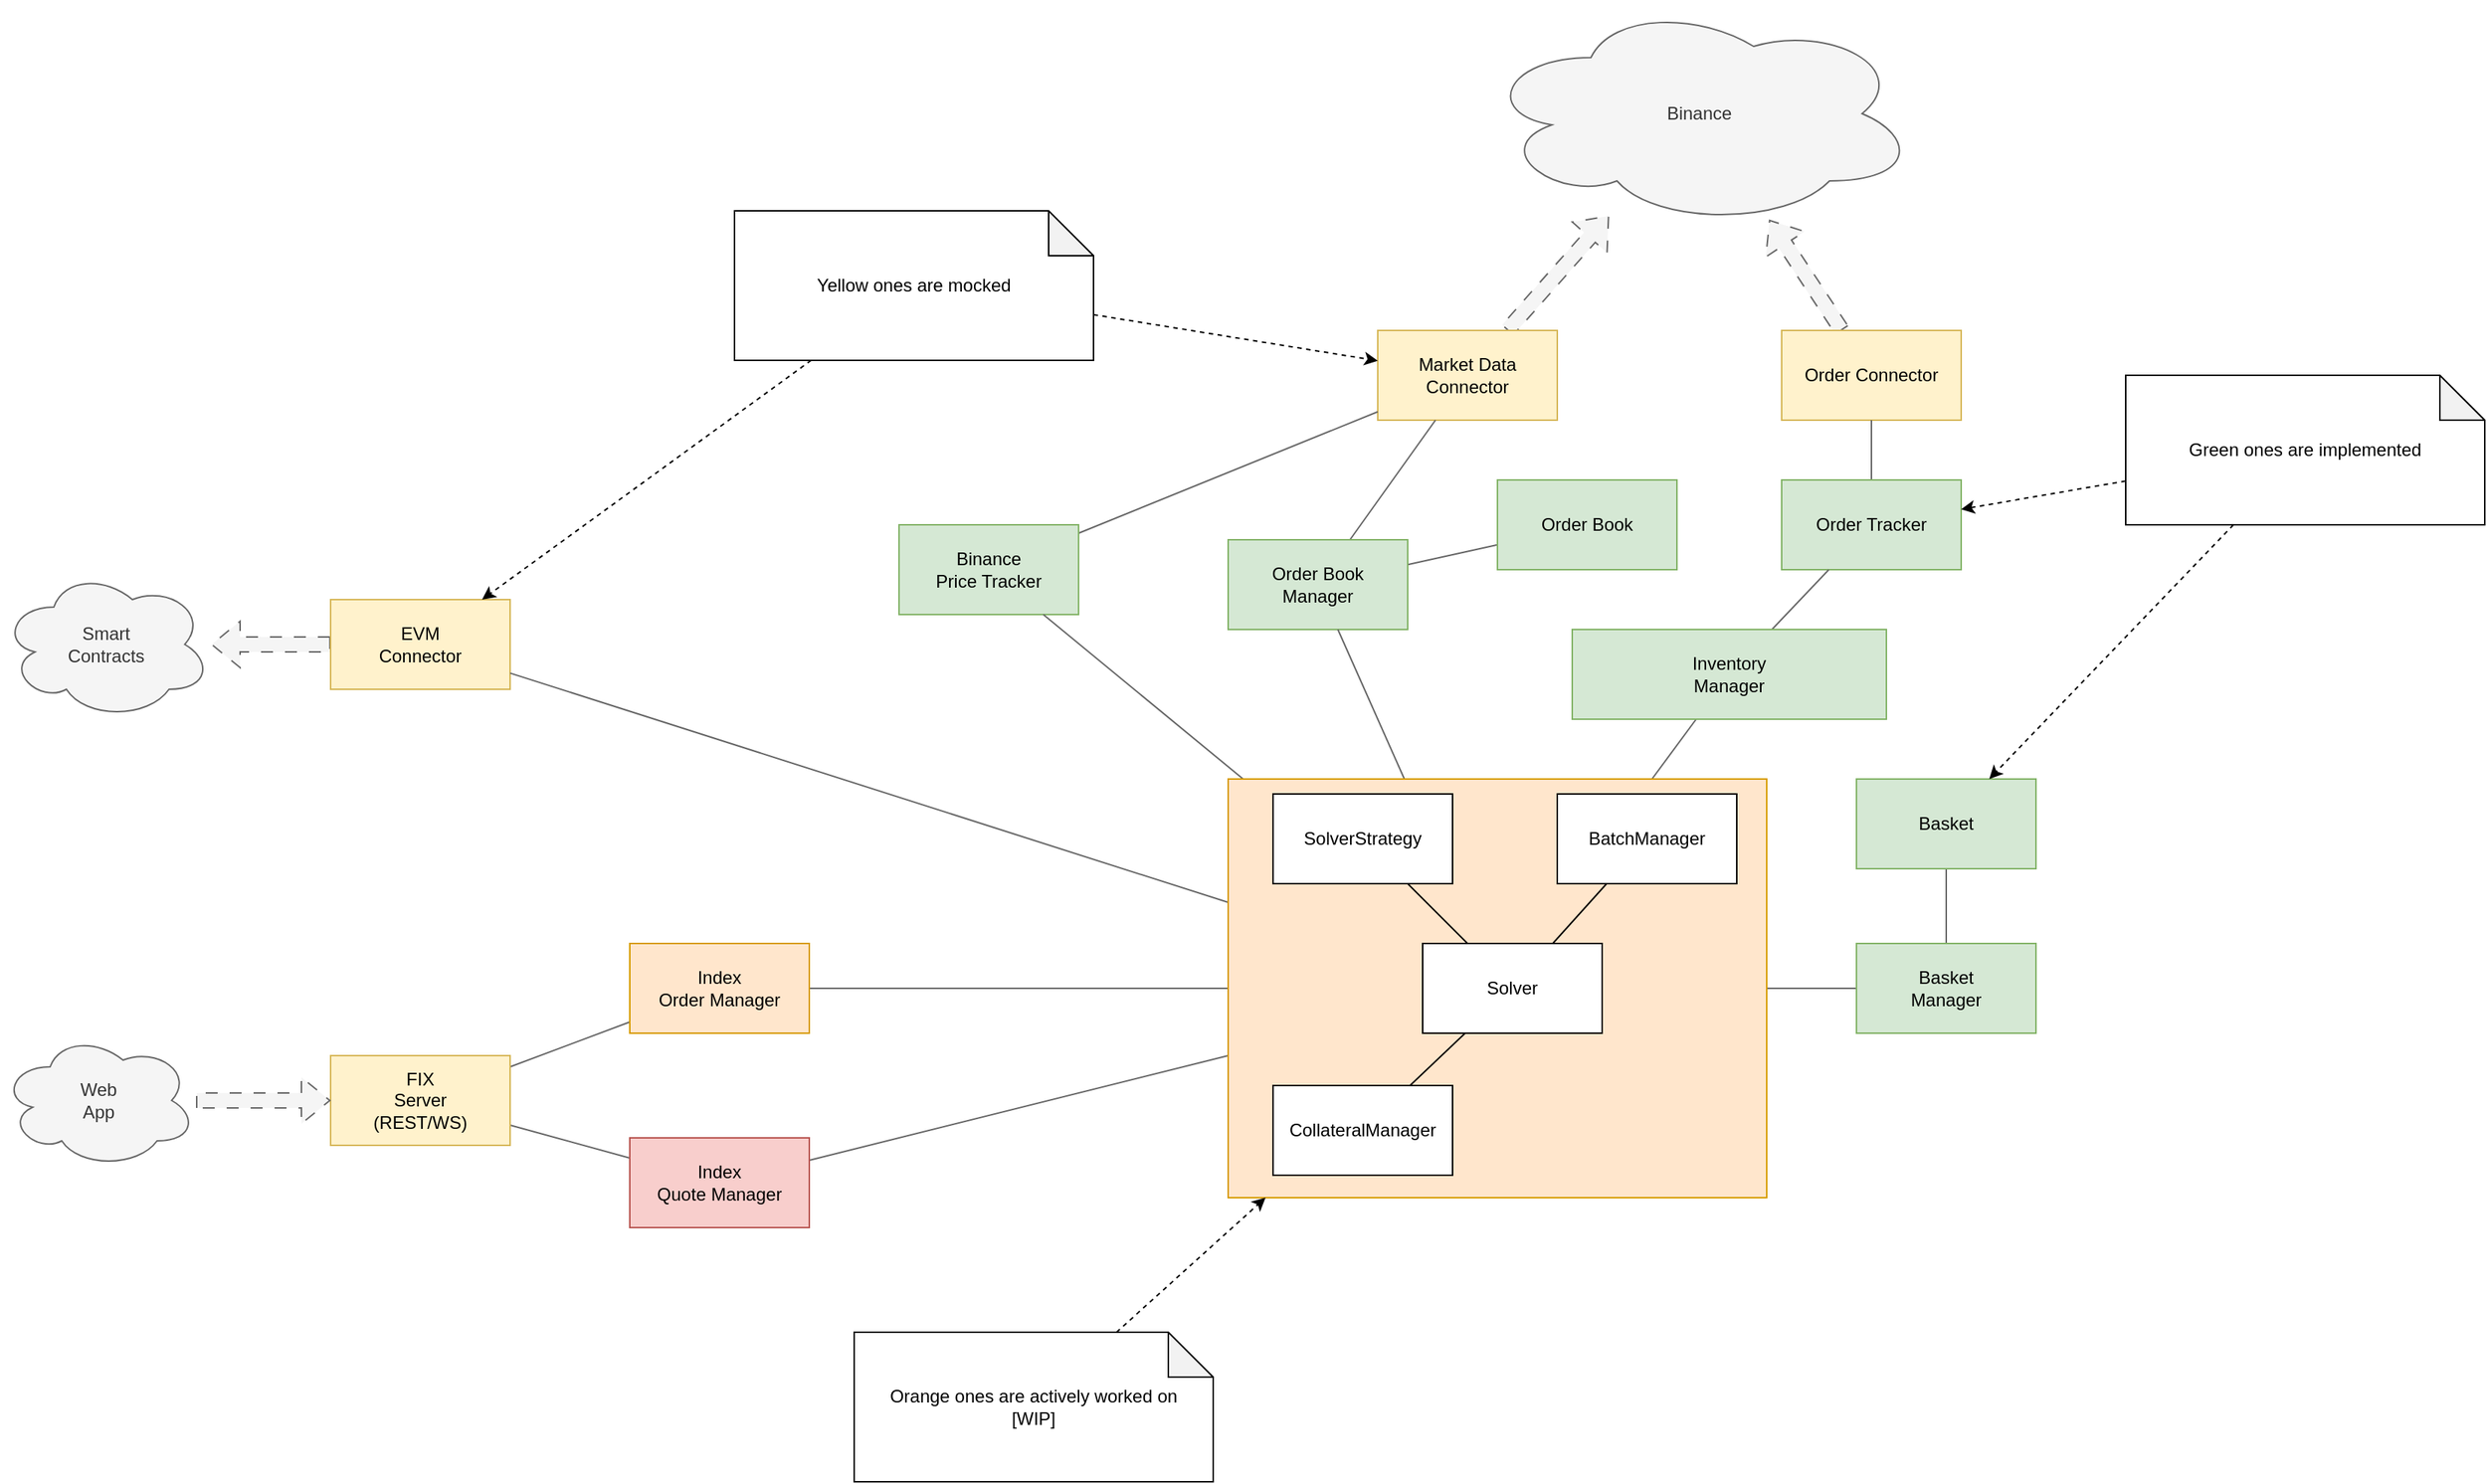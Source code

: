 <mxfile version="24.7.8">
  <diagram name="Page-1" id="jLtPJ1LHg6DGONc26ywa">
    <mxGraphModel dx="3014" dy="2576" grid="1" gridSize="10" guides="1" tooltips="1" connect="1" arrows="1" fold="1" page="1" pageScale="1" pageWidth="827" pageHeight="1169" math="0" shadow="0">
      <root>
        <mxCell id="0" />
        <mxCell id="1" parent="0" />
        <mxCell id="7HpykqLFBmdJ59aaJS6n-1" style="rounded=0;orthogonalLoop=1;jettySize=auto;html=1;endArrow=none;endFill=0;fillColor=#f5f5f5;strokeColor=#666666;" parent="1" source="7HpykqLFBmdJ59aaJS6n-3" target="7HpykqLFBmdJ59aaJS6n-24" edge="1">
          <mxGeometry relative="1" as="geometry" />
        </mxCell>
        <mxCell id="7HpykqLFBmdJ59aaJS6n-2" style="rounded=0;orthogonalLoop=1;jettySize=auto;html=1;endArrow=none;endFill=0;fillColor=#f5f5f5;strokeColor=#666666;" parent="1" source="7HpykqLFBmdJ59aaJS6n-3" target="7HpykqLFBmdJ59aaJS6n-26" edge="1">
          <mxGeometry relative="1" as="geometry" />
        </mxCell>
        <mxCell id="7HpykqLFBmdJ59aaJS6n-3" value="FIX&lt;div&gt;&lt;span style=&quot;background-color: initial;&quot;&gt;Server&lt;/span&gt;&lt;/div&gt;&lt;div&gt;&lt;span style=&quot;background-color: initial;&quot;&gt;(REST/WS)&lt;/span&gt;&lt;/div&gt;" style="rounded=0;whiteSpace=wrap;html=1;fillColor=#fff2cc;strokeColor=#d6b656;" parent="1" vertex="1">
          <mxGeometry x="-120" y="425" width="120" height="60" as="geometry" />
        </mxCell>
        <mxCell id="7HpykqLFBmdJ59aaJS6n-4" style="rounded=0;orthogonalLoop=1;jettySize=auto;html=1;shape=flexArrow;fillColor=#f5f5f5;strokeColor=#666666;dashed=1;dashPattern=8 8;" parent="1" source="7HpykqLFBmdJ59aaJS6n-5" target="7HpykqLFBmdJ59aaJS6n-6" edge="1">
          <mxGeometry relative="1" as="geometry" />
        </mxCell>
        <mxCell id="7HpykqLFBmdJ59aaJS6n-5" value="&lt;div&gt;Market Data&lt;/div&gt;&lt;div&gt;Connector&lt;/div&gt;" style="rounded=0;whiteSpace=wrap;html=1;fillColor=#fff2cc;strokeColor=#d6b656;" parent="1" vertex="1">
          <mxGeometry x="580" y="-60" width="120" height="60" as="geometry" />
        </mxCell>
        <mxCell id="7HpykqLFBmdJ59aaJS6n-6" value="Binance" style="ellipse;shape=cloud;whiteSpace=wrap;html=1;fillColor=#f5f5f5;fontColor=#333333;strokeColor=#666666;" parent="1" vertex="1">
          <mxGeometry x="650" y="-280" width="290" height="150" as="geometry" />
        </mxCell>
        <mxCell id="7HpykqLFBmdJ59aaJS6n-7" style="rounded=0;orthogonalLoop=1;jettySize=auto;html=1;shape=flexArrow;fillColor=#f5f5f5;strokeColor=#666666;dashed=1;dashPattern=8 8;" parent="1" source="7HpykqLFBmdJ59aaJS6n-8" target="7HpykqLFBmdJ59aaJS6n-3" edge="1">
          <mxGeometry relative="1" as="geometry" />
        </mxCell>
        <mxCell id="7HpykqLFBmdJ59aaJS6n-8" value="Web&lt;div&gt;App&lt;/div&gt;" style="ellipse;shape=cloud;whiteSpace=wrap;html=1;fillColor=#f5f5f5;fontColor=#333333;strokeColor=#666666;" parent="1" vertex="1">
          <mxGeometry x="-340" y="410" width="130" height="90" as="geometry" />
        </mxCell>
        <mxCell id="7HpykqLFBmdJ59aaJS6n-9" value="&lt;div&gt;Smart&lt;/div&gt;&lt;div&gt;Contracts&lt;/div&gt;" style="ellipse;shape=cloud;whiteSpace=wrap;html=1;fillColor=#f5f5f5;fontColor=#333333;strokeColor=#666666;" parent="1" vertex="1">
          <mxGeometry x="-340" y="100" width="140" height="100" as="geometry" />
        </mxCell>
        <mxCell id="7HpykqLFBmdJ59aaJS6n-10" style="rounded=0;orthogonalLoop=1;jettySize=auto;html=1;shape=flexArrow;fillColor=#f5f5f5;strokeColor=#666666;dashed=1;dashPattern=8 8;" parent="1" source="7HpykqLFBmdJ59aaJS6n-12" target="7HpykqLFBmdJ59aaJS6n-9" edge="1">
          <mxGeometry relative="1" as="geometry" />
        </mxCell>
        <mxCell id="7HpykqLFBmdJ59aaJS6n-11" style="rounded=0;orthogonalLoop=1;jettySize=auto;html=1;endArrow=none;endFill=0;fillColor=#f5f5f5;strokeColor=#666666;" parent="1" source="7HpykqLFBmdJ59aaJS6n-44" target="GKGaLikdF30lZCdWh9ue-1" edge="1">
          <mxGeometry relative="1" as="geometry">
            <mxPoint x="840" y="380" as="targetPoint" />
          </mxGeometry>
        </mxCell>
        <mxCell id="7HpykqLFBmdJ59aaJS6n-12" value="EVM&lt;div&gt;Connector&lt;/div&gt;" style="rounded=0;whiteSpace=wrap;html=1;fillColor=#fff2cc;strokeColor=#d6b656;" parent="1" vertex="1">
          <mxGeometry x="-120" y="120" width="120" height="60" as="geometry" />
        </mxCell>
        <mxCell id="7HpykqLFBmdJ59aaJS6n-13" style="rounded=0;orthogonalLoop=1;jettySize=auto;html=1;shape=flexArrow;fillColor=#f5f5f5;strokeColor=#666666;dashed=1;dashPattern=8 8;" parent="1" source="7HpykqLFBmdJ59aaJS6n-14" target="7HpykqLFBmdJ59aaJS6n-6" edge="1">
          <mxGeometry relative="1" as="geometry" />
        </mxCell>
        <mxCell id="7HpykqLFBmdJ59aaJS6n-14" value="&lt;div&gt;&lt;span style=&quot;background-color: initial;&quot;&gt;Order Connector&lt;/span&gt;&lt;br&gt;&lt;/div&gt;" style="rounded=0;whiteSpace=wrap;html=1;fillColor=#fff2cc;strokeColor=#d6b656;" parent="1" vertex="1">
          <mxGeometry x="850" y="-60" width="120" height="60" as="geometry" />
        </mxCell>
        <mxCell id="7HpykqLFBmdJ59aaJS6n-15" style="edgeStyle=orthogonalEdgeStyle;rounded=0;orthogonalLoop=1;jettySize=auto;html=1;endArrow=none;endFill=0;fillColor=#f5f5f5;strokeColor=#666666;" parent="1" source="7HpykqLFBmdJ59aaJS6n-16" target="7HpykqLFBmdJ59aaJS6n-14" edge="1">
          <mxGeometry relative="1" as="geometry" />
        </mxCell>
        <mxCell id="7HpykqLFBmdJ59aaJS6n-16" value="&lt;div&gt;&lt;span style=&quot;background-color: initial;&quot;&gt;Order Tracker&lt;/span&gt;&lt;br&gt;&lt;/div&gt;" style="rounded=0;whiteSpace=wrap;html=1;fillColor=#d5e8d4;strokeColor=#82b366;" parent="1" vertex="1">
          <mxGeometry x="850" y="40" width="120" height="60" as="geometry" />
        </mxCell>
        <mxCell id="7HpykqLFBmdJ59aaJS6n-17" style="rounded=0;orthogonalLoop=1;jettySize=auto;html=1;endArrow=none;endFill=0;fillColor=#f5f5f5;strokeColor=#666666;" parent="1" source="7HpykqLFBmdJ59aaJS6n-18" target="7HpykqLFBmdJ59aaJS6n-5" edge="1">
          <mxGeometry relative="1" as="geometry" />
        </mxCell>
        <mxCell id="7HpykqLFBmdJ59aaJS6n-18" value="Binance&lt;div&gt;&lt;span style=&quot;background-color: initial;&quot;&gt;Price Tracker&lt;/span&gt;&lt;br&gt;&lt;/div&gt;" style="rounded=0;whiteSpace=wrap;html=1;fillColor=#d5e8d4;strokeColor=#82b366;" parent="1" vertex="1">
          <mxGeometry x="260" y="70" width="120" height="60" as="geometry" />
        </mxCell>
        <mxCell id="7HpykqLFBmdJ59aaJS6n-19" style="rounded=0;orthogonalLoop=1;jettySize=auto;html=1;endArrow=none;endFill=0;fillColor=#f5f5f5;strokeColor=#666666;" parent="1" source="7HpykqLFBmdJ59aaJS6n-21" target="7HpykqLFBmdJ59aaJS6n-5" edge="1">
          <mxGeometry relative="1" as="geometry" />
        </mxCell>
        <mxCell id="7HpykqLFBmdJ59aaJS6n-20" style="rounded=0;orthogonalLoop=1;jettySize=auto;html=1;endArrow=none;endFill=0;fillColor=#f5f5f5;strokeColor=#666666;" parent="1" source="7HpykqLFBmdJ59aaJS6n-21" target="7HpykqLFBmdJ59aaJS6n-22" edge="1">
          <mxGeometry relative="1" as="geometry" />
        </mxCell>
        <mxCell id="7HpykqLFBmdJ59aaJS6n-21" value="&lt;div&gt;Order Book&lt;/div&gt;&lt;div&gt;Manager&lt;/div&gt;" style="rounded=0;whiteSpace=wrap;html=1;fillColor=#d5e8d4;strokeColor=#82b366;" parent="1" vertex="1">
          <mxGeometry x="480" y="80" width="120" height="60" as="geometry" />
        </mxCell>
        <mxCell id="7HpykqLFBmdJ59aaJS6n-22" value="&lt;div&gt;Order Book&lt;/div&gt;" style="rounded=0;whiteSpace=wrap;html=1;fillColor=#d5e8d4;strokeColor=#82b366;" parent="1" vertex="1">
          <mxGeometry x="660" y="40" width="120" height="60" as="geometry" />
        </mxCell>
        <mxCell id="7HpykqLFBmdJ59aaJS6n-23" style="rounded=0;orthogonalLoop=1;jettySize=auto;html=1;endArrow=none;endFill=0;fillColor=#f5f5f5;strokeColor=#666666;" parent="1" source="7HpykqLFBmdJ59aaJS6n-24" target="GKGaLikdF30lZCdWh9ue-1" edge="1">
          <mxGeometry relative="1" as="geometry">
            <mxPoint x="480" y="380" as="targetPoint" />
          </mxGeometry>
        </mxCell>
        <mxCell id="7HpykqLFBmdJ59aaJS6n-24" value="&lt;div&gt;Index&lt;/div&gt;&lt;div&gt;Order Manager&lt;/div&gt;" style="rounded=0;whiteSpace=wrap;html=1;fillColor=#ffe6cc;strokeColor=#d79b00;" parent="1" vertex="1">
          <mxGeometry x="80" y="350" width="120" height="60" as="geometry" />
        </mxCell>
        <mxCell id="7HpykqLFBmdJ59aaJS6n-25" style="rounded=0;orthogonalLoop=1;jettySize=auto;html=1;endArrow=none;endFill=0;fillColor=#f5f5f5;strokeColor=#666666;" parent="1" source="7HpykqLFBmdJ59aaJS6n-26" target="GKGaLikdF30lZCdWh9ue-1" edge="1">
          <mxGeometry relative="1" as="geometry">
            <mxPoint x="480" y="425" as="targetPoint" />
          </mxGeometry>
        </mxCell>
        <mxCell id="7HpykqLFBmdJ59aaJS6n-26" value="&lt;div&gt;Index&lt;/div&gt;&lt;div&gt;Quote&lt;span style=&quot;background-color: initial;&quot;&gt;&amp;nbsp;Manager&lt;/span&gt;&lt;/div&gt;" style="rounded=0;whiteSpace=wrap;html=1;fillColor=#f8cecc;strokeColor=#b85450;" parent="1" vertex="1">
          <mxGeometry x="80" y="480" width="120" height="60" as="geometry" />
        </mxCell>
        <mxCell id="7HpykqLFBmdJ59aaJS6n-31" style="rounded=0;orthogonalLoop=1;jettySize=auto;html=1;endArrow=none;endFill=0;fillColor=#f5f5f5;strokeColor=#666666;" parent="1" source="GKGaLikdF30lZCdWh9ue-1" target="7HpykqLFBmdJ59aaJS6n-21" edge="1">
          <mxGeometry relative="1" as="geometry">
            <mxPoint x="597.778" y="240" as="sourcePoint" />
          </mxGeometry>
        </mxCell>
        <mxCell id="7HpykqLFBmdJ59aaJS6n-32" style="rounded=0;orthogonalLoop=1;jettySize=auto;html=1;endArrow=none;endFill=0;fillColor=#f5f5f5;strokeColor=#666666;" parent="1" source="GKGaLikdF30lZCdWh9ue-1" target="7HpykqLFBmdJ59aaJS6n-18" edge="1">
          <mxGeometry relative="1" as="geometry">
            <mxPoint x="490" y="240" as="sourcePoint" />
          </mxGeometry>
        </mxCell>
        <mxCell id="7HpykqLFBmdJ59aaJS6n-33" style="rounded=0;orthogonalLoop=1;jettySize=auto;html=1;endArrow=none;endFill=0;fillColor=#f5f5f5;strokeColor=#666666;" parent="1" source="7HpykqLFBmdJ59aaJS6n-48" target="7HpykqLFBmdJ59aaJS6n-16" edge="1">
          <mxGeometry relative="1" as="geometry" />
        </mxCell>
        <mxCell id="7HpykqLFBmdJ59aaJS6n-41" style="rounded=0;orthogonalLoop=1;jettySize=auto;html=1;endArrow=none;endFill=0;fillColor=#f5f5f5;strokeColor=#666666;" parent="1" source="7HpykqLFBmdJ59aaJS6n-44" target="7HpykqLFBmdJ59aaJS6n-42" edge="1">
          <mxGeometry relative="1" as="geometry" />
        </mxCell>
        <mxCell id="7HpykqLFBmdJ59aaJS6n-42" value="&lt;div&gt;Basket&lt;/div&gt;" style="rounded=0;whiteSpace=wrap;html=1;fillColor=#d5e8d4;strokeColor=#82b366;" parent="1" vertex="1">
          <mxGeometry x="900" y="240" width="120" height="60" as="geometry" />
        </mxCell>
        <mxCell id="7HpykqLFBmdJ59aaJS6n-43" value="" style="rounded=0;orthogonalLoop=1;jettySize=auto;html=1;endArrow=none;endFill=0;fillColor=#f5f5f5;strokeColor=#666666;" parent="1" source="7HpykqLFBmdJ59aaJS6n-12" target="GKGaLikdF30lZCdWh9ue-1" edge="1">
          <mxGeometry relative="1" as="geometry">
            <mxPoint y="169" as="sourcePoint" />
            <mxPoint x="480" y="322.5" as="targetPoint" />
          </mxGeometry>
        </mxCell>
        <mxCell id="7HpykqLFBmdJ59aaJS6n-44" value="&lt;div&gt;Basket&lt;/div&gt;&lt;div&gt;Manager&lt;/div&gt;" style="rounded=0;whiteSpace=wrap;html=1;fillColor=#d5e8d4;strokeColor=#82b366;" parent="1" vertex="1">
          <mxGeometry x="900" y="350" width="120" height="60" as="geometry" />
        </mxCell>
        <mxCell id="7HpykqLFBmdJ59aaJS6n-47" value="" style="rounded=0;orthogonalLoop=1;jettySize=auto;html=1;endArrow=none;endFill=0;fillColor=#f5f5f5;strokeColor=#666666;" parent="1" source="GKGaLikdF30lZCdWh9ue-1" target="7HpykqLFBmdJ59aaJS6n-48" edge="1">
          <mxGeometry relative="1" as="geometry">
            <mxPoint x="763.333" y="240" as="sourcePoint" />
            <mxPoint x="886" y="100" as="targetPoint" />
          </mxGeometry>
        </mxCell>
        <mxCell id="7HpykqLFBmdJ59aaJS6n-48" value="&lt;div&gt;Inventory&lt;/div&gt;&lt;div&gt;Manager&lt;/div&gt;" style="rounded=0;whiteSpace=wrap;html=1;fillColor=#d5e8d4;strokeColor=#82b366;" parent="1" vertex="1">
          <mxGeometry x="710" y="140" width="210" height="60" as="geometry" />
        </mxCell>
        <mxCell id="JFc-Nc1pFeaJhx-aHu0_-2" style="rounded=0;orthogonalLoop=1;jettySize=auto;html=1;dashed=1;" parent="1" source="JFc-Nc1pFeaJhx-aHu0_-1" target="7HpykqLFBmdJ59aaJS6n-16" edge="1">
          <mxGeometry relative="1" as="geometry" />
        </mxCell>
        <mxCell id="JFc-Nc1pFeaJhx-aHu0_-3" style="rounded=0;orthogonalLoop=1;jettySize=auto;html=1;dashed=1;" parent="1" source="JFc-Nc1pFeaJhx-aHu0_-1" target="7HpykqLFBmdJ59aaJS6n-42" edge="1">
          <mxGeometry relative="1" as="geometry" />
        </mxCell>
        <mxCell id="JFc-Nc1pFeaJhx-aHu0_-1" value="Green ones are implemented" style="shape=note;whiteSpace=wrap;html=1;backgroundOutline=1;darkOpacity=0.05;" parent="1" vertex="1">
          <mxGeometry x="1080" y="-30" width="240" height="100" as="geometry" />
        </mxCell>
        <mxCell id="JFc-Nc1pFeaJhx-aHu0_-7" style="rounded=0;orthogonalLoop=1;jettySize=auto;html=1;dashed=1;" parent="1" source="JFc-Nc1pFeaJhx-aHu0_-5" target="7HpykqLFBmdJ59aaJS6n-5" edge="1">
          <mxGeometry relative="1" as="geometry" />
        </mxCell>
        <mxCell id="JFc-Nc1pFeaJhx-aHu0_-9" style="rounded=0;orthogonalLoop=1;jettySize=auto;html=1;dashed=1;" parent="1" source="JFc-Nc1pFeaJhx-aHu0_-5" target="7HpykqLFBmdJ59aaJS6n-12" edge="1">
          <mxGeometry relative="1" as="geometry" />
        </mxCell>
        <mxCell id="JFc-Nc1pFeaJhx-aHu0_-5" value="Yellow ones are mocked" style="shape=note;whiteSpace=wrap;html=1;backgroundOutline=1;darkOpacity=0.05;" parent="1" vertex="1">
          <mxGeometry x="150" y="-140" width="240" height="100" as="geometry" />
        </mxCell>
        <mxCell id="GKGaLikdF30lZCdWh9ue-1" value="&lt;div&gt;Solver&lt;/div&gt;" style="rounded=0;whiteSpace=wrap;html=1;labelBackgroundColor=none;movable=1;resizable=1;rotatable=1;deletable=1;editable=1;locked=0;connectable=1;fillColor=#ffe6cc;strokeColor=#d79b00;" parent="1" vertex="1">
          <mxGeometry x="480" y="240" width="360" height="280" as="geometry" />
        </mxCell>
        <mxCell id="GKGaLikdF30lZCdWh9ue-3" value="&lt;div&gt;BatchManager&lt;/div&gt;" style="rounded=0;whiteSpace=wrap;html=1;labelBackgroundColor=none;" parent="1" vertex="1">
          <mxGeometry x="700" y="250" width="120" height="60" as="geometry" />
        </mxCell>
        <mxCell id="GKGaLikdF30lZCdWh9ue-4" value="&lt;div&gt;SolverStrategy&lt;/div&gt;" style="rounded=0;whiteSpace=wrap;html=1;labelBackgroundColor=none;" parent="1" vertex="1">
          <mxGeometry x="510" y="250" width="120" height="60" as="geometry" />
        </mxCell>
        <mxCell id="GKGaLikdF30lZCdWh9ue-6" value="&lt;div&gt;CollateralManager&lt;/div&gt;" style="rounded=0;whiteSpace=wrap;html=1;labelBackgroundColor=none;" parent="1" vertex="1">
          <mxGeometry x="510" y="445" width="120" height="60" as="geometry" />
        </mxCell>
        <mxCell id="GKGaLikdF30lZCdWh9ue-12" style="rounded=0;orthogonalLoop=1;jettySize=auto;html=1;endArrow=none;endFill=0;" parent="1" source="GKGaLikdF30lZCdWh9ue-11" target="GKGaLikdF30lZCdWh9ue-3" edge="1">
          <mxGeometry relative="1" as="geometry" />
        </mxCell>
        <mxCell id="GKGaLikdF30lZCdWh9ue-13" style="rounded=0;orthogonalLoop=1;jettySize=auto;html=1;endArrow=none;endFill=0;" parent="1" source="GKGaLikdF30lZCdWh9ue-11" target="GKGaLikdF30lZCdWh9ue-4" edge="1">
          <mxGeometry relative="1" as="geometry" />
        </mxCell>
        <mxCell id="GKGaLikdF30lZCdWh9ue-14" style="rounded=0;orthogonalLoop=1;jettySize=auto;html=1;endArrow=none;endFill=0;" parent="1" source="GKGaLikdF30lZCdWh9ue-11" target="GKGaLikdF30lZCdWh9ue-6" edge="1">
          <mxGeometry relative="1" as="geometry" />
        </mxCell>
        <mxCell id="GKGaLikdF30lZCdWh9ue-11" value="&lt;div&gt;Solver&lt;/div&gt;" style="rounded=0;whiteSpace=wrap;html=1;labelBackgroundColor=none;" parent="1" vertex="1">
          <mxGeometry x="610" y="350" width="120" height="60" as="geometry" />
        </mxCell>
        <mxCell id="GKGaLikdF30lZCdWh9ue-16" style="rounded=0;orthogonalLoop=1;jettySize=auto;html=1;dashed=1;" parent="1" source="GKGaLikdF30lZCdWh9ue-15" target="GKGaLikdF30lZCdWh9ue-1" edge="1">
          <mxGeometry relative="1" as="geometry" />
        </mxCell>
        <mxCell id="GKGaLikdF30lZCdWh9ue-15" value="Orange ones are actively worked on&lt;div&gt;[WIP]&lt;/div&gt;" style="shape=note;whiteSpace=wrap;html=1;backgroundOutline=1;darkOpacity=0.05;" parent="1" vertex="1">
          <mxGeometry x="230" y="610" width="240" height="100" as="geometry" />
        </mxCell>
      </root>
    </mxGraphModel>
  </diagram>
</mxfile>
